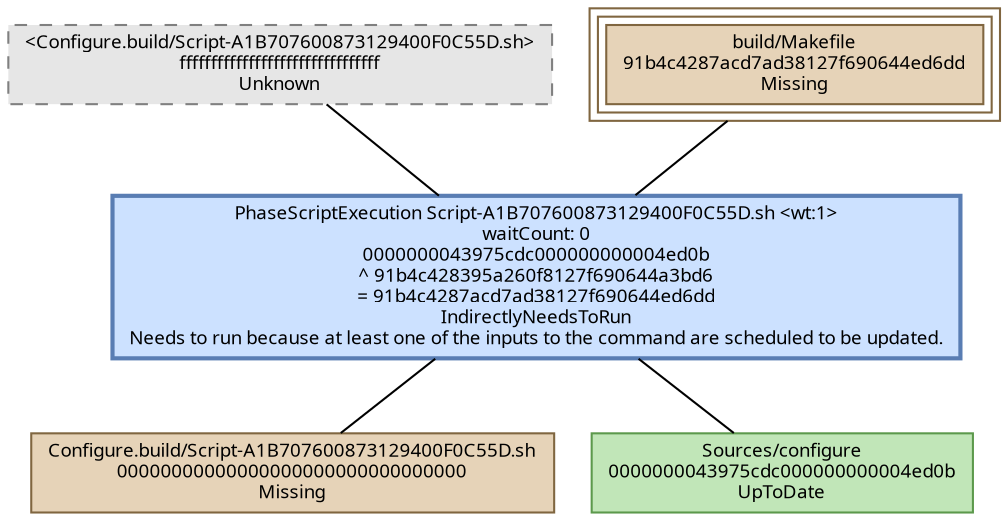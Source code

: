 digraph Configure {
   size = "10.000000,8.500000";
   concentrate = false;

   node [ shape = box, style = filled, color = "0.3 0.5 0.6", fillcolor = "0.3 0.2 0.9", fontname = "Monaco", fontsize = "9" ];
   n00001 [ label = "<Configure.build/Script-A1B707600873129400F0C55D.sh>\nffffffffffffffffffffffffffffffff\nUnknown", color = "0.0 0.0 0.5", fillcolor = "0.0 0.0 0.9", style = "filled,dashed" ];
   n00002 [ label = "Configure.build/Script-A1B707600873129400F0C55D.sh\n00000000000000000000000000000000\nMissing", color = "0.1 0.5 0.5", fillcolor = "0.1 0.2 0.9" ];
   n00003 [ label = "Sources/configure\n0000000043975cdc000000000004ed0b\nUpToDate" ];
   n00004 [ label = "build/Makefile\n91b4c4287acd7ad38127f690644ed6dd\nMissing", color = "0.1 0.5 0.5", fillcolor = "0.1 0.2 0.9", peripheries = 3 ];

   node [ shape = box, style = "filled,bold", color = "0.7 0.5 0.7", fillcolor = "0.7 0.2 1.0", fontname = "Monaco", fontsize = "9" ];
   c00001 [ label = "PhaseScriptExecution Script-A1B707600873129400F0C55D.sh <wt:1>\nwaitCount: 0\n0000000043975cdc000000000004ed0b\n^ 91b4c428395a260f8127f690644a3bd6\n= 91b4c4287acd7ad38127f690644ed6dd\nIndirectlyNeedsToRun\nNeeds to run because at least one of the inputs to the command are scheduled to be updated.", color = "0.6 0.5 0.7", fillcolor = "0.6 0.2 1.0" ];

   edge [ style = solid, color = black, arrowhead = none, arrowtail = normal ];
   n00001 -> { c00001 };
   n00004 -> { c00001 };
   c00001 -> { n00002 n00003 };

   edge [ style = solid, color = gray60, arrowhead = none, arrowtail = normal ];
}
